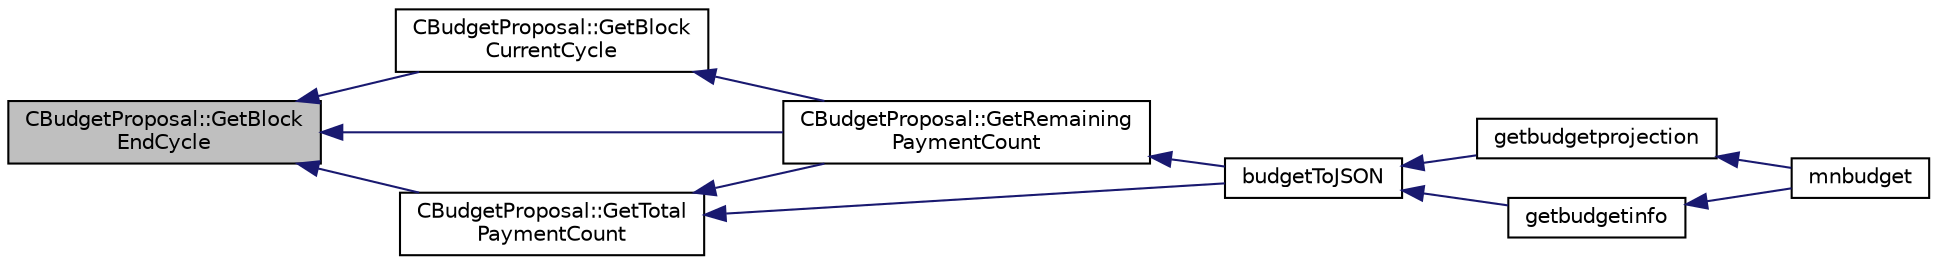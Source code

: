 digraph "CBudgetProposal::GetBlockEndCycle"
{
  edge [fontname="Helvetica",fontsize="10",labelfontname="Helvetica",labelfontsize="10"];
  node [fontname="Helvetica",fontsize="10",shape=record];
  rankdir="LR";
  Node51 [label="CBudgetProposal::GetBlock\lEndCycle",height=0.2,width=0.4,color="black", fillcolor="grey75", style="filled", fontcolor="black"];
  Node51 -> Node52 [dir="back",color="midnightblue",fontsize="10",style="solid",fontname="Helvetica"];
  Node52 [label="CBudgetProposal::GetBlock\lCurrentCycle",height=0.2,width=0.4,color="black", fillcolor="white", style="filled",URL="$class_c_budget_proposal.html#a33ad377cb08046ac197041fb6a06df6e"];
  Node52 -> Node53 [dir="back",color="midnightblue",fontsize="10",style="solid",fontname="Helvetica"];
  Node53 [label="CBudgetProposal::GetRemaining\lPaymentCount",height=0.2,width=0.4,color="black", fillcolor="white", style="filled",URL="$class_c_budget_proposal.html#a1fef390cf24f7f110c375ab6e7d01f50"];
  Node53 -> Node54 [dir="back",color="midnightblue",fontsize="10",style="solid",fontname="Helvetica"];
  Node54 [label="budgetToJSON",height=0.2,width=0.4,color="black", fillcolor="white", style="filled",URL="$rpcmasternode-budget_8cpp.html#a936b80f9033a0a5e8d4fa1a2079da90c"];
  Node54 -> Node55 [dir="back",color="midnightblue",fontsize="10",style="solid",fontname="Helvetica"];
  Node55 [label="getbudgetprojection",height=0.2,width=0.4,color="black", fillcolor="white", style="filled",URL="$rpcmasternode-budget_8cpp.html#a8e629a3c50d4496bdf961d2841754b27"];
  Node55 -> Node56 [dir="back",color="midnightblue",fontsize="10",style="solid",fontname="Helvetica"];
  Node56 [label="mnbudget",height=0.2,width=0.4,color="black", fillcolor="white", style="filled",URL="$rpcmasternode-budget_8cpp.html#aeabbf924be4d2ce4bedb28a394e1fc6b"];
  Node54 -> Node57 [dir="back",color="midnightblue",fontsize="10",style="solid",fontname="Helvetica"];
  Node57 [label="getbudgetinfo",height=0.2,width=0.4,color="black", fillcolor="white", style="filled",URL="$rpcmasternode-budget_8cpp.html#a34b837ac4cb076a8e2e76483391f1238"];
  Node57 -> Node56 [dir="back",color="midnightblue",fontsize="10",style="solid",fontname="Helvetica"];
  Node51 -> Node58 [dir="back",color="midnightblue",fontsize="10",style="solid",fontname="Helvetica"];
  Node58 [label="CBudgetProposal::GetTotal\lPaymentCount",height=0.2,width=0.4,color="black", fillcolor="white", style="filled",URL="$class_c_budget_proposal.html#a54cc431d667a7dfa1e010d6ff17a40c4"];
  Node58 -> Node53 [dir="back",color="midnightblue",fontsize="10",style="solid",fontname="Helvetica"];
  Node58 -> Node54 [dir="back",color="midnightblue",fontsize="10",style="solid",fontname="Helvetica"];
  Node51 -> Node53 [dir="back",color="midnightblue",fontsize="10",style="solid",fontname="Helvetica"];
}

